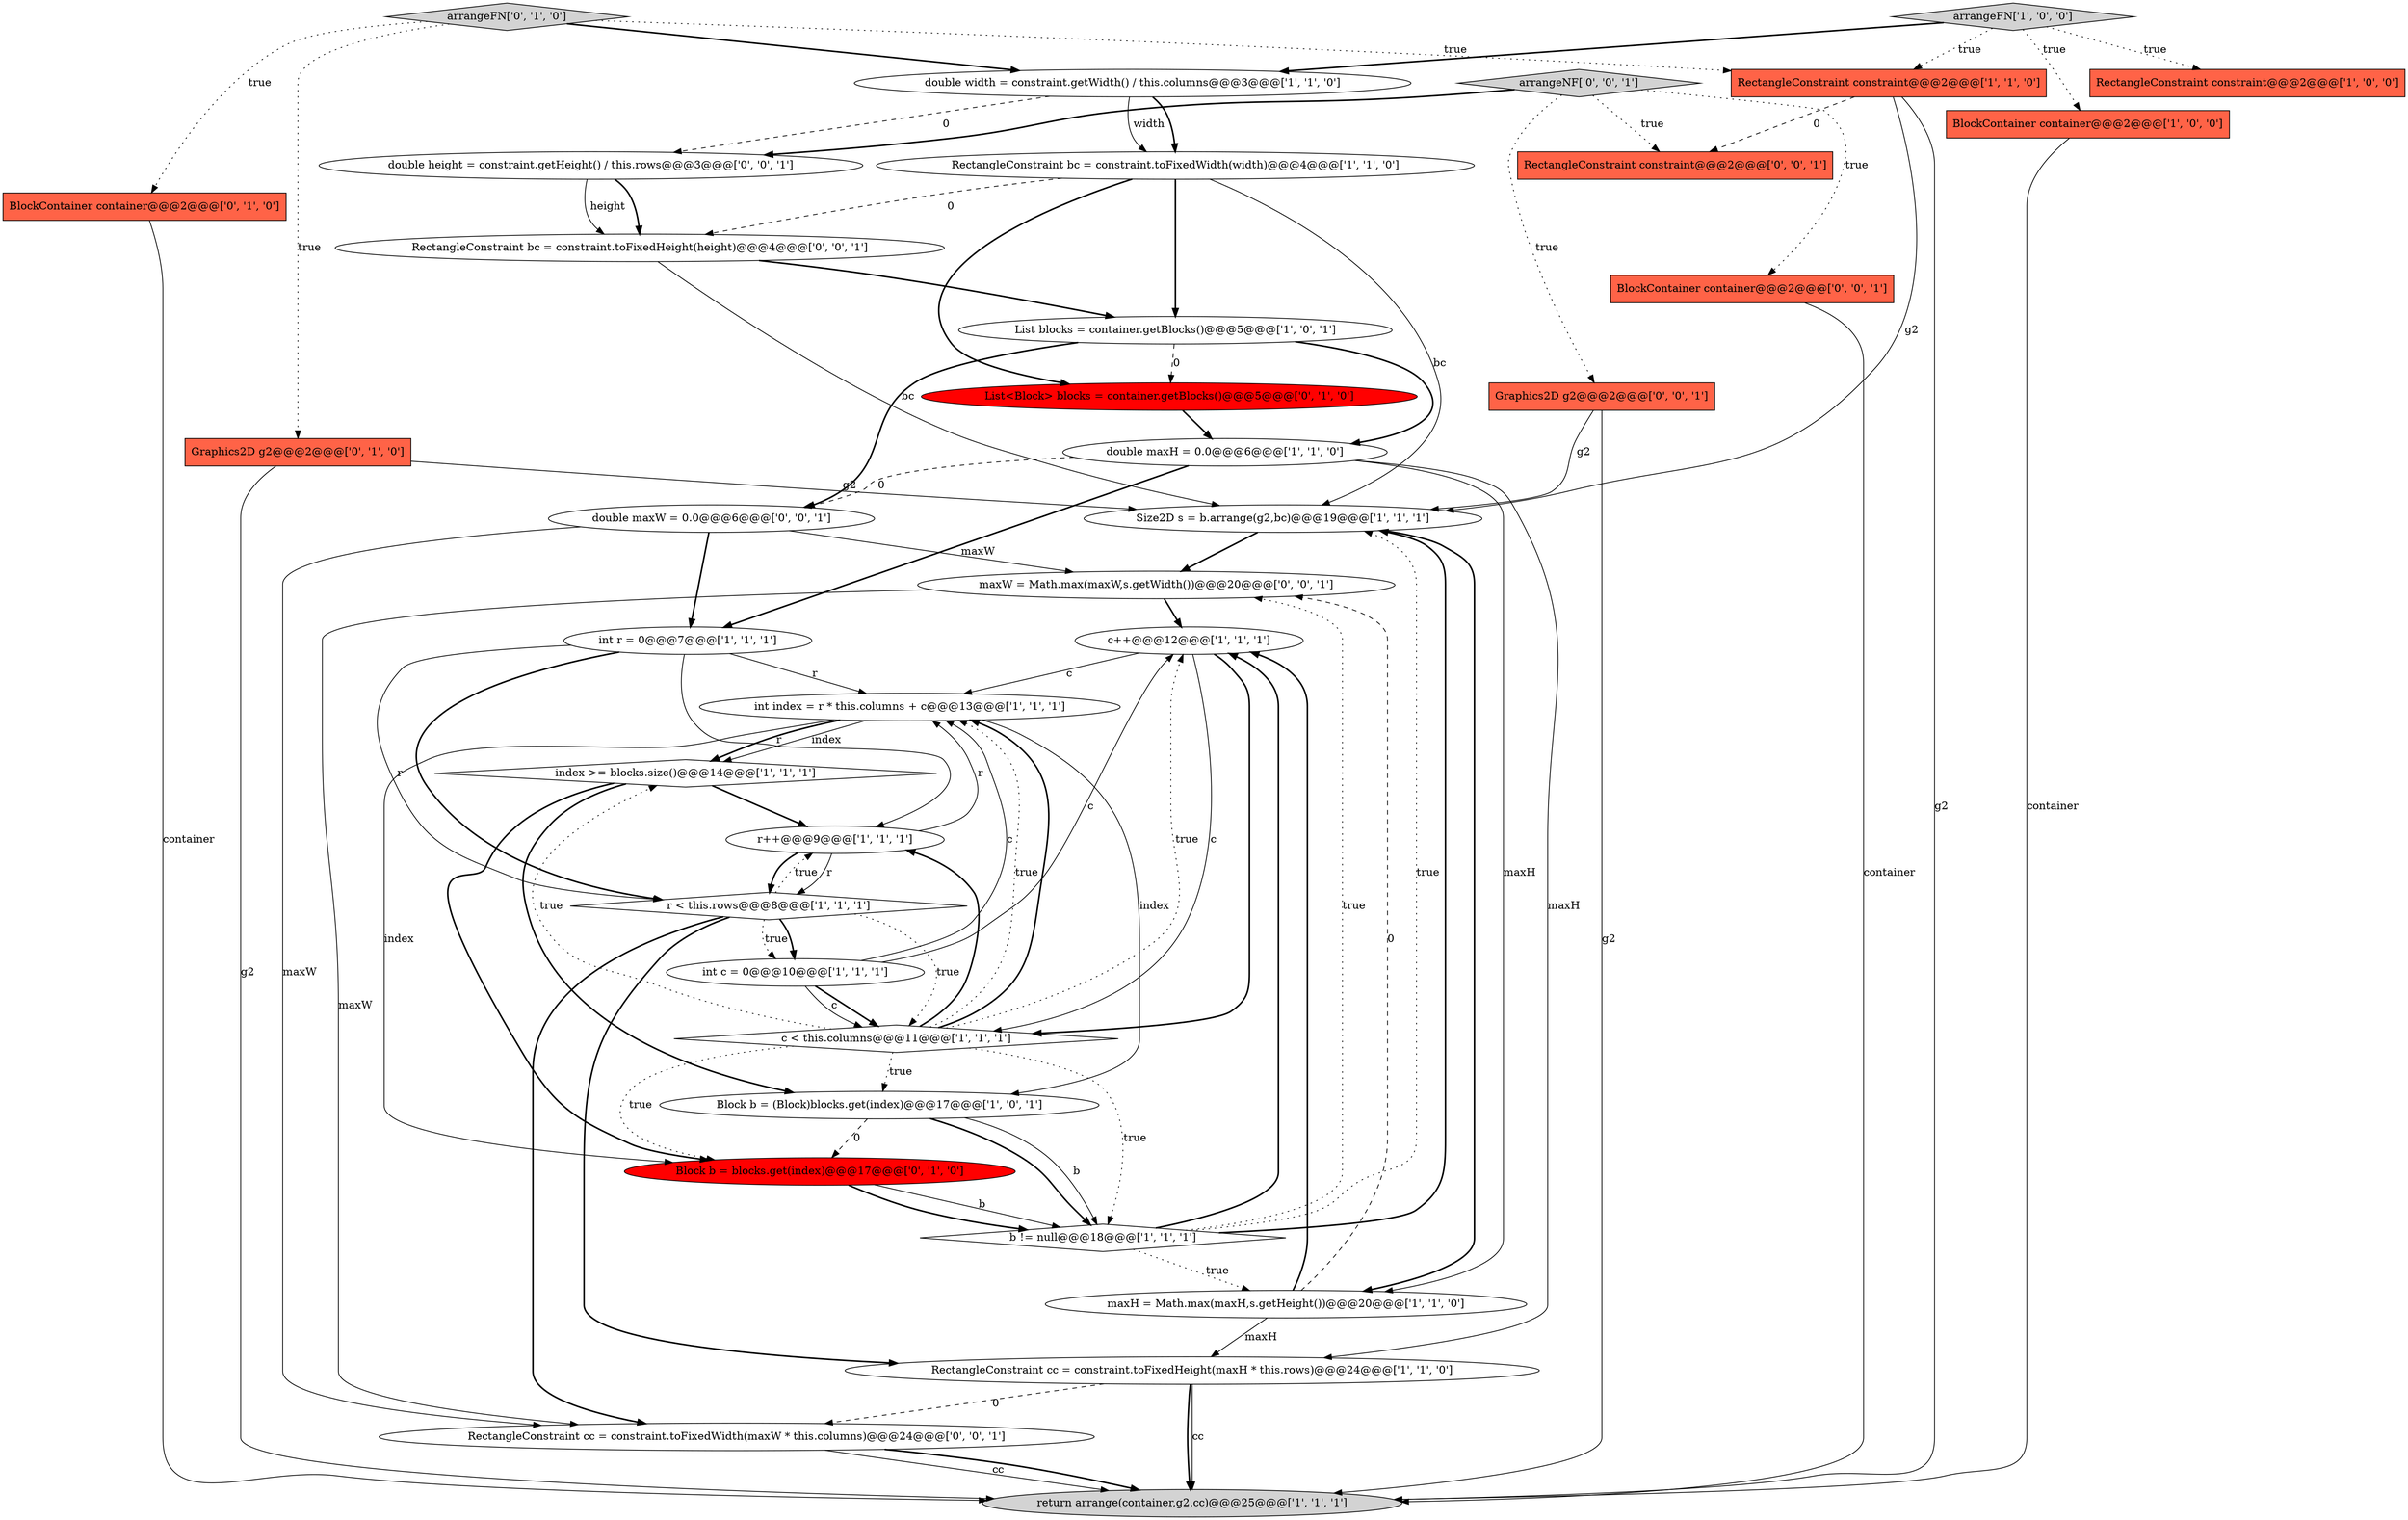 digraph {
27 [style = filled, label = "Graphics2D g2@@@2@@@['0', '0', '1']", fillcolor = tomato, shape = box image = "AAA0AAABBB3BBB"];
8 [style = filled, label = "int index = r * this.columns + c@@@13@@@['1', '1', '1']", fillcolor = white, shape = ellipse image = "AAA0AAABBB1BBB"];
0 [style = filled, label = "r < this.rows@@@8@@@['1', '1', '1']", fillcolor = white, shape = diamond image = "AAA0AAABBB1BBB"];
24 [style = filled, label = "Block b = blocks.get(index)@@@17@@@['0', '1', '0']", fillcolor = red, shape = ellipse image = "AAA1AAABBB2BBB"];
33 [style = filled, label = "RectangleConstraint bc = constraint.toFixedHeight(height)@@@4@@@['0', '0', '1']", fillcolor = white, shape = ellipse image = "AAA0AAABBB3BBB"];
7 [style = filled, label = "double maxH = 0.0@@@6@@@['1', '1', '0']", fillcolor = white, shape = ellipse image = "AAA0AAABBB1BBB"];
17 [style = filled, label = "c < this.columns@@@11@@@['1', '1', '1']", fillcolor = white, shape = diamond image = "AAA0AAABBB1BBB"];
30 [style = filled, label = "maxW = Math.max(maxW,s.getWidth())@@@20@@@['0', '0', '1']", fillcolor = white, shape = ellipse image = "AAA0AAABBB3BBB"];
2 [style = filled, label = "Size2D s = b.arrange(g2,bc)@@@19@@@['1', '1', '1']", fillcolor = white, shape = ellipse image = "AAA0AAABBB1BBB"];
15 [style = filled, label = "arrangeFN['1', '0', '0']", fillcolor = lightgray, shape = diamond image = "AAA0AAABBB1BBB"];
12 [style = filled, label = "double width = constraint.getWidth() / this.columns@@@3@@@['1', '1', '0']", fillcolor = white, shape = ellipse image = "AAA0AAABBB1BBB"];
20 [style = filled, label = "RectangleConstraint constraint@@@2@@@['1', '1', '0']", fillcolor = tomato, shape = box image = "AAA0AAABBB1BBB"];
3 [style = filled, label = "RectangleConstraint constraint@@@2@@@['1', '0', '0']", fillcolor = tomato, shape = box image = "AAA0AAABBB1BBB"];
10 [style = filled, label = "b != null@@@18@@@['1', '1', '1']", fillcolor = white, shape = diamond image = "AAA0AAABBB1BBB"];
18 [style = filled, label = "return arrange(container,g2,cc)@@@25@@@['1', '1', '1']", fillcolor = lightgray, shape = ellipse image = "AAA0AAABBB1BBB"];
31 [style = filled, label = "double maxW = 0.0@@@6@@@['0', '0', '1']", fillcolor = white, shape = ellipse image = "AAA0AAABBB3BBB"];
14 [style = filled, label = "int r = 0@@@7@@@['1', '1', '1']", fillcolor = white, shape = ellipse image = "AAA0AAABBB1BBB"];
9 [style = filled, label = "Block b = (Block)blocks.get(index)@@@17@@@['1', '0', '1']", fillcolor = white, shape = ellipse image = "AAA0AAABBB1BBB"];
16 [style = filled, label = "c++@@@12@@@['1', '1', '1']", fillcolor = white, shape = ellipse image = "AAA0AAABBB1BBB"];
35 [style = filled, label = "double height = constraint.getHeight() / this.rows@@@3@@@['0', '0', '1']", fillcolor = white, shape = ellipse image = "AAA0AAABBB3BBB"];
1 [style = filled, label = "RectangleConstraint cc = constraint.toFixedHeight(maxH * this.rows)@@@24@@@['1', '1', '0']", fillcolor = white, shape = ellipse image = "AAA0AAABBB1BBB"];
13 [style = filled, label = "r++@@@9@@@['1', '1', '1']", fillcolor = white, shape = ellipse image = "AAA0AAABBB1BBB"];
26 [style = filled, label = "Graphics2D g2@@@2@@@['0', '1', '0']", fillcolor = tomato, shape = box image = "AAA0AAABBB2BBB"];
34 [style = filled, label = "arrangeNF['0', '0', '1']", fillcolor = lightgray, shape = diamond image = "AAA0AAABBB3BBB"];
21 [style = filled, label = "index >= blocks.size()@@@14@@@['1', '1', '1']", fillcolor = white, shape = diamond image = "AAA0AAABBB1BBB"];
29 [style = filled, label = "BlockContainer container@@@2@@@['0', '0', '1']", fillcolor = tomato, shape = box image = "AAA0AAABBB3BBB"];
23 [style = filled, label = "BlockContainer container@@@2@@@['0', '1', '0']", fillcolor = tomato, shape = box image = "AAA0AAABBB2BBB"];
6 [style = filled, label = "List blocks = container.getBlocks()@@@5@@@['1', '0', '1']", fillcolor = white, shape = ellipse image = "AAA0AAABBB1BBB"];
19 [style = filled, label = "BlockContainer container@@@2@@@['1', '0', '0']", fillcolor = tomato, shape = box image = "AAA0AAABBB1BBB"];
11 [style = filled, label = "RectangleConstraint bc = constraint.toFixedWidth(width)@@@4@@@['1', '1', '0']", fillcolor = white, shape = ellipse image = "AAA0AAABBB1BBB"];
22 [style = filled, label = "List<Block> blocks = container.getBlocks()@@@5@@@['0', '1', '0']", fillcolor = red, shape = ellipse image = "AAA1AAABBB2BBB"];
28 [style = filled, label = "RectangleConstraint cc = constraint.toFixedWidth(maxW * this.columns)@@@24@@@['0', '0', '1']", fillcolor = white, shape = ellipse image = "AAA0AAABBB3BBB"];
25 [style = filled, label = "arrangeFN['0', '1', '0']", fillcolor = lightgray, shape = diamond image = "AAA0AAABBB2BBB"];
5 [style = filled, label = "maxH = Math.max(maxH,s.getHeight())@@@20@@@['1', '1', '0']", fillcolor = white, shape = ellipse image = "AAA0AAABBB1BBB"];
4 [style = filled, label = "int c = 0@@@10@@@['1', '1', '1']", fillcolor = white, shape = ellipse image = "AAA0AAABBB1BBB"];
32 [style = filled, label = "RectangleConstraint constraint@@@2@@@['0', '0', '1']", fillcolor = tomato, shape = box image = "AAA0AAABBB3BBB"];
14->0 [style = solid, label="r"];
12->35 [style = dashed, label="0"];
11->33 [style = dashed, label="0"];
12->11 [style = solid, label="width"];
29->18 [style = solid, label="container"];
8->21 [style = solid, label="index"];
34->29 [style = dotted, label="true"];
15->20 [style = dotted, label="true"];
21->24 [style = bold, label=""];
9->10 [style = bold, label=""];
26->2 [style = solid, label="g2"];
28->18 [style = solid, label="cc"];
10->30 [style = dotted, label="true"];
7->14 [style = bold, label=""];
17->8 [style = dotted, label="true"];
34->27 [style = dotted, label="true"];
7->5 [style = solid, label="maxH"];
27->18 [style = solid, label="g2"];
20->32 [style = dashed, label="0"];
23->18 [style = solid, label="container"];
19->18 [style = solid, label="container"];
8->9 [style = solid, label="index"];
21->13 [style = bold, label=""];
24->10 [style = bold, label=""];
31->14 [style = bold, label=""];
28->18 [style = bold, label=""];
12->11 [style = bold, label=""];
1->18 [style = solid, label="cc"];
5->1 [style = solid, label="maxH"];
16->17 [style = bold, label=""];
11->2 [style = solid, label="bc"];
22->7 [style = bold, label=""];
4->8 [style = solid, label="c"];
6->22 [style = dashed, label="0"];
17->16 [style = dotted, label="true"];
15->3 [style = dotted, label="true"];
21->9 [style = bold, label=""];
25->20 [style = dotted, label="true"];
10->2 [style = bold, label=""];
15->12 [style = bold, label=""];
34->35 [style = bold, label=""];
25->23 [style = dotted, label="true"];
6->7 [style = bold, label=""];
17->21 [style = dotted, label="true"];
25->26 [style = dotted, label="true"];
33->2 [style = solid, label="bc"];
13->0 [style = bold, label=""];
5->30 [style = dashed, label="0"];
17->8 [style = bold, label=""];
7->31 [style = dashed, label="0"];
4->17 [style = bold, label=""];
31->30 [style = solid, label="maxW"];
0->4 [style = dotted, label="true"];
31->28 [style = solid, label="maxW"];
14->8 [style = solid, label="r"];
1->28 [style = dashed, label="0"];
5->16 [style = bold, label=""];
14->13 [style = solid, label="r"];
4->17 [style = solid, label="c"];
10->16 [style = bold, label=""];
10->2 [style = dotted, label="true"];
0->1 [style = bold, label=""];
4->16 [style = solid, label="c"];
20->2 [style = solid, label="g2"];
11->22 [style = bold, label=""];
26->18 [style = solid, label="g2"];
30->28 [style = solid, label="maxW"];
17->13 [style = bold, label=""];
7->1 [style = solid, label="maxH"];
17->24 [style = dotted, label="true"];
2->5 [style = bold, label=""];
34->32 [style = dotted, label="true"];
0->13 [style = dotted, label="true"];
9->24 [style = dashed, label="0"];
33->6 [style = bold, label=""];
11->6 [style = bold, label=""];
35->33 [style = bold, label=""];
1->18 [style = bold, label=""];
13->8 [style = solid, label="r"];
10->5 [style = dotted, label="true"];
35->33 [style = solid, label="height"];
16->17 [style = solid, label="c"];
17->10 [style = dotted, label="true"];
13->0 [style = solid, label="r"];
6->31 [style = bold, label=""];
14->0 [style = bold, label=""];
24->10 [style = solid, label="b"];
25->12 [style = bold, label=""];
0->4 [style = bold, label=""];
20->18 [style = solid, label="g2"];
15->19 [style = dotted, label="true"];
17->9 [style = dotted, label="true"];
27->2 [style = solid, label="g2"];
8->21 [style = bold, label=""];
0->17 [style = dotted, label="true"];
8->24 [style = solid, label="index"];
9->10 [style = solid, label="b"];
2->30 [style = bold, label=""];
30->16 [style = bold, label=""];
0->28 [style = bold, label=""];
16->8 [style = solid, label="c"];
}
